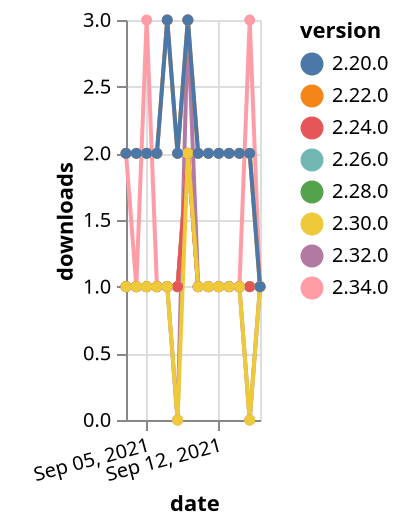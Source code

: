 {"$schema": "https://vega.github.io/schema/vega-lite/v5.json", "description": "A simple bar chart with embedded data.", "data": {"values": [{"date": "2021-09-03", "total": 189, "delta": 1, "version": "2.32.0"}, {"date": "2021-09-04", "total": 190, "delta": 1, "version": "2.32.0"}, {"date": "2021-09-05", "total": 191, "delta": 1, "version": "2.32.0"}, {"date": "2021-09-06", "total": 192, "delta": 1, "version": "2.32.0"}, {"date": "2021-09-07", "total": 193, "delta": 1, "version": "2.32.0"}, {"date": "2021-09-08", "total": 193, "delta": 0, "version": "2.32.0"}, {"date": "2021-09-09", "total": 196, "delta": 3, "version": "2.32.0"}, {"date": "2021-09-10", "total": 197, "delta": 1, "version": "2.32.0"}, {"date": "2021-09-11", "total": 198, "delta": 1, "version": "2.32.0"}, {"date": "2021-09-12", "total": 199, "delta": 1, "version": "2.32.0"}, {"date": "2021-09-13", "total": 200, "delta": 1, "version": "2.32.0"}, {"date": "2021-09-14", "total": 201, "delta": 1, "version": "2.32.0"}, {"date": "2021-09-15", "total": 201, "delta": 0, "version": "2.32.0"}, {"date": "2021-09-16", "total": 202, "delta": 1, "version": "2.32.0"}, {"date": "2021-09-03", "total": 189, "delta": 1, "version": "2.28.0"}, {"date": "2021-09-04", "total": 190, "delta": 1, "version": "2.28.0"}, {"date": "2021-09-05", "total": 191, "delta": 1, "version": "2.28.0"}, {"date": "2021-09-06", "total": 192, "delta": 1, "version": "2.28.0"}, {"date": "2021-09-07", "total": 193, "delta": 1, "version": "2.28.0"}, {"date": "2021-09-08", "total": 194, "delta": 1, "version": "2.28.0"}, {"date": "2021-09-09", "total": 196, "delta": 2, "version": "2.28.0"}, {"date": "2021-09-10", "total": 197, "delta": 1, "version": "2.28.0"}, {"date": "2021-09-11", "total": 198, "delta": 1, "version": "2.28.0"}, {"date": "2021-09-12", "total": 199, "delta": 1, "version": "2.28.0"}, {"date": "2021-09-13", "total": 200, "delta": 1, "version": "2.28.0"}, {"date": "2021-09-14", "total": 201, "delta": 1, "version": "2.28.0"}, {"date": "2021-09-15", "total": 202, "delta": 1, "version": "2.28.0"}, {"date": "2021-09-16", "total": 203, "delta": 1, "version": "2.28.0"}, {"date": "2021-09-03", "total": 197, "delta": 1, "version": "2.26.0"}, {"date": "2021-09-04", "total": 198, "delta": 1, "version": "2.26.0"}, {"date": "2021-09-05", "total": 199, "delta": 1, "version": "2.26.0"}, {"date": "2021-09-06", "total": 200, "delta": 1, "version": "2.26.0"}, {"date": "2021-09-07", "total": 201, "delta": 1, "version": "2.26.0"}, {"date": "2021-09-08", "total": 202, "delta": 1, "version": "2.26.0"}, {"date": "2021-09-09", "total": 204, "delta": 2, "version": "2.26.0"}, {"date": "2021-09-10", "total": 205, "delta": 1, "version": "2.26.0"}, {"date": "2021-09-11", "total": 206, "delta": 1, "version": "2.26.0"}, {"date": "2021-09-12", "total": 207, "delta": 1, "version": "2.26.0"}, {"date": "2021-09-13", "total": 208, "delta": 1, "version": "2.26.0"}, {"date": "2021-09-14", "total": 209, "delta": 1, "version": "2.26.0"}, {"date": "2021-09-15", "total": 210, "delta": 1, "version": "2.26.0"}, {"date": "2021-09-16", "total": 211, "delta": 1, "version": "2.26.0"}, {"date": "2021-09-03", "total": 125, "delta": 2, "version": "2.34.0"}, {"date": "2021-09-04", "total": 126, "delta": 1, "version": "2.34.0"}, {"date": "2021-09-05", "total": 129, "delta": 3, "version": "2.34.0"}, {"date": "2021-09-06", "total": 130, "delta": 1, "version": "2.34.0"}, {"date": "2021-09-07", "total": 131, "delta": 1, "version": "2.34.0"}, {"date": "2021-09-08", "total": 132, "delta": 1, "version": "2.34.0"}, {"date": "2021-09-09", "total": 134, "delta": 2, "version": "2.34.0"}, {"date": "2021-09-10", "total": 135, "delta": 1, "version": "2.34.0"}, {"date": "2021-09-11", "total": 136, "delta": 1, "version": "2.34.0"}, {"date": "2021-09-12", "total": 137, "delta": 1, "version": "2.34.0"}, {"date": "2021-09-13", "total": 138, "delta": 1, "version": "2.34.0"}, {"date": "2021-09-14", "total": 139, "delta": 1, "version": "2.34.0"}, {"date": "2021-09-15", "total": 142, "delta": 3, "version": "2.34.0"}, {"date": "2021-09-16", "total": 143, "delta": 1, "version": "2.34.0"}, {"date": "2021-09-03", "total": 250, "delta": 1, "version": "2.24.0"}, {"date": "2021-09-04", "total": 251, "delta": 1, "version": "2.24.0"}, {"date": "2021-09-05", "total": 252, "delta": 1, "version": "2.24.0"}, {"date": "2021-09-06", "total": 253, "delta": 1, "version": "2.24.0"}, {"date": "2021-09-07", "total": 254, "delta": 1, "version": "2.24.0"}, {"date": "2021-09-08", "total": 255, "delta": 1, "version": "2.24.0"}, {"date": "2021-09-09", "total": 257, "delta": 2, "version": "2.24.0"}, {"date": "2021-09-10", "total": 258, "delta": 1, "version": "2.24.0"}, {"date": "2021-09-11", "total": 259, "delta": 1, "version": "2.24.0"}, {"date": "2021-09-12", "total": 260, "delta": 1, "version": "2.24.0"}, {"date": "2021-09-13", "total": 261, "delta": 1, "version": "2.24.0"}, {"date": "2021-09-14", "total": 262, "delta": 1, "version": "2.24.0"}, {"date": "2021-09-15", "total": 263, "delta": 1, "version": "2.24.0"}, {"date": "2021-09-16", "total": 264, "delta": 1, "version": "2.24.0"}, {"date": "2021-09-03", "total": 2296, "delta": 2, "version": "2.22.0"}, {"date": "2021-09-04", "total": 2298, "delta": 2, "version": "2.22.0"}, {"date": "2021-09-05", "total": 2300, "delta": 2, "version": "2.22.0"}, {"date": "2021-09-06", "total": 2302, "delta": 2, "version": "2.22.0"}, {"date": "2021-09-07", "total": 2305, "delta": 3, "version": "2.22.0"}, {"date": "2021-09-08", "total": 2307, "delta": 2, "version": "2.22.0"}, {"date": "2021-09-09", "total": 2310, "delta": 3, "version": "2.22.0"}, {"date": "2021-09-10", "total": 2312, "delta": 2, "version": "2.22.0"}, {"date": "2021-09-11", "total": 2314, "delta": 2, "version": "2.22.0"}, {"date": "2021-09-12", "total": 2316, "delta": 2, "version": "2.22.0"}, {"date": "2021-09-13", "total": 2318, "delta": 2, "version": "2.22.0"}, {"date": "2021-09-14", "total": 2320, "delta": 2, "version": "2.22.0"}, {"date": "2021-09-15", "total": 2322, "delta": 2, "version": "2.22.0"}, {"date": "2021-09-16", "total": 2323, "delta": 1, "version": "2.22.0"}, {"date": "2021-09-03", "total": 164, "delta": 1, "version": "2.30.0"}, {"date": "2021-09-04", "total": 165, "delta": 1, "version": "2.30.0"}, {"date": "2021-09-05", "total": 166, "delta": 1, "version": "2.30.0"}, {"date": "2021-09-06", "total": 167, "delta": 1, "version": "2.30.0"}, {"date": "2021-09-07", "total": 168, "delta": 1, "version": "2.30.0"}, {"date": "2021-09-08", "total": 168, "delta": 0, "version": "2.30.0"}, {"date": "2021-09-09", "total": 170, "delta": 2, "version": "2.30.0"}, {"date": "2021-09-10", "total": 171, "delta": 1, "version": "2.30.0"}, {"date": "2021-09-11", "total": 172, "delta": 1, "version": "2.30.0"}, {"date": "2021-09-12", "total": 173, "delta": 1, "version": "2.30.0"}, {"date": "2021-09-13", "total": 174, "delta": 1, "version": "2.30.0"}, {"date": "2021-09-14", "total": 175, "delta": 1, "version": "2.30.0"}, {"date": "2021-09-15", "total": 175, "delta": 0, "version": "2.30.0"}, {"date": "2021-09-16", "total": 176, "delta": 1, "version": "2.30.0"}, {"date": "2021-09-03", "total": 2322, "delta": 2, "version": "2.20.0"}, {"date": "2021-09-04", "total": 2324, "delta": 2, "version": "2.20.0"}, {"date": "2021-09-05", "total": 2326, "delta": 2, "version": "2.20.0"}, {"date": "2021-09-06", "total": 2328, "delta": 2, "version": "2.20.0"}, {"date": "2021-09-07", "total": 2331, "delta": 3, "version": "2.20.0"}, {"date": "2021-09-08", "total": 2333, "delta": 2, "version": "2.20.0"}, {"date": "2021-09-09", "total": 2336, "delta": 3, "version": "2.20.0"}, {"date": "2021-09-10", "total": 2338, "delta": 2, "version": "2.20.0"}, {"date": "2021-09-11", "total": 2340, "delta": 2, "version": "2.20.0"}, {"date": "2021-09-12", "total": 2342, "delta": 2, "version": "2.20.0"}, {"date": "2021-09-13", "total": 2344, "delta": 2, "version": "2.20.0"}, {"date": "2021-09-14", "total": 2346, "delta": 2, "version": "2.20.0"}, {"date": "2021-09-15", "total": 2348, "delta": 2, "version": "2.20.0"}, {"date": "2021-09-16", "total": 2349, "delta": 1, "version": "2.20.0"}]}, "width": "container", "mark": {"type": "line", "point": {"filled": true}}, "encoding": {"x": {"field": "date", "type": "temporal", "timeUnit": "yearmonthdate", "title": "date", "axis": {"labelAngle": -15}}, "y": {"field": "delta", "type": "quantitative", "title": "downloads"}, "color": {"field": "version", "type": "nominal"}, "tooltip": {"field": "delta"}}}